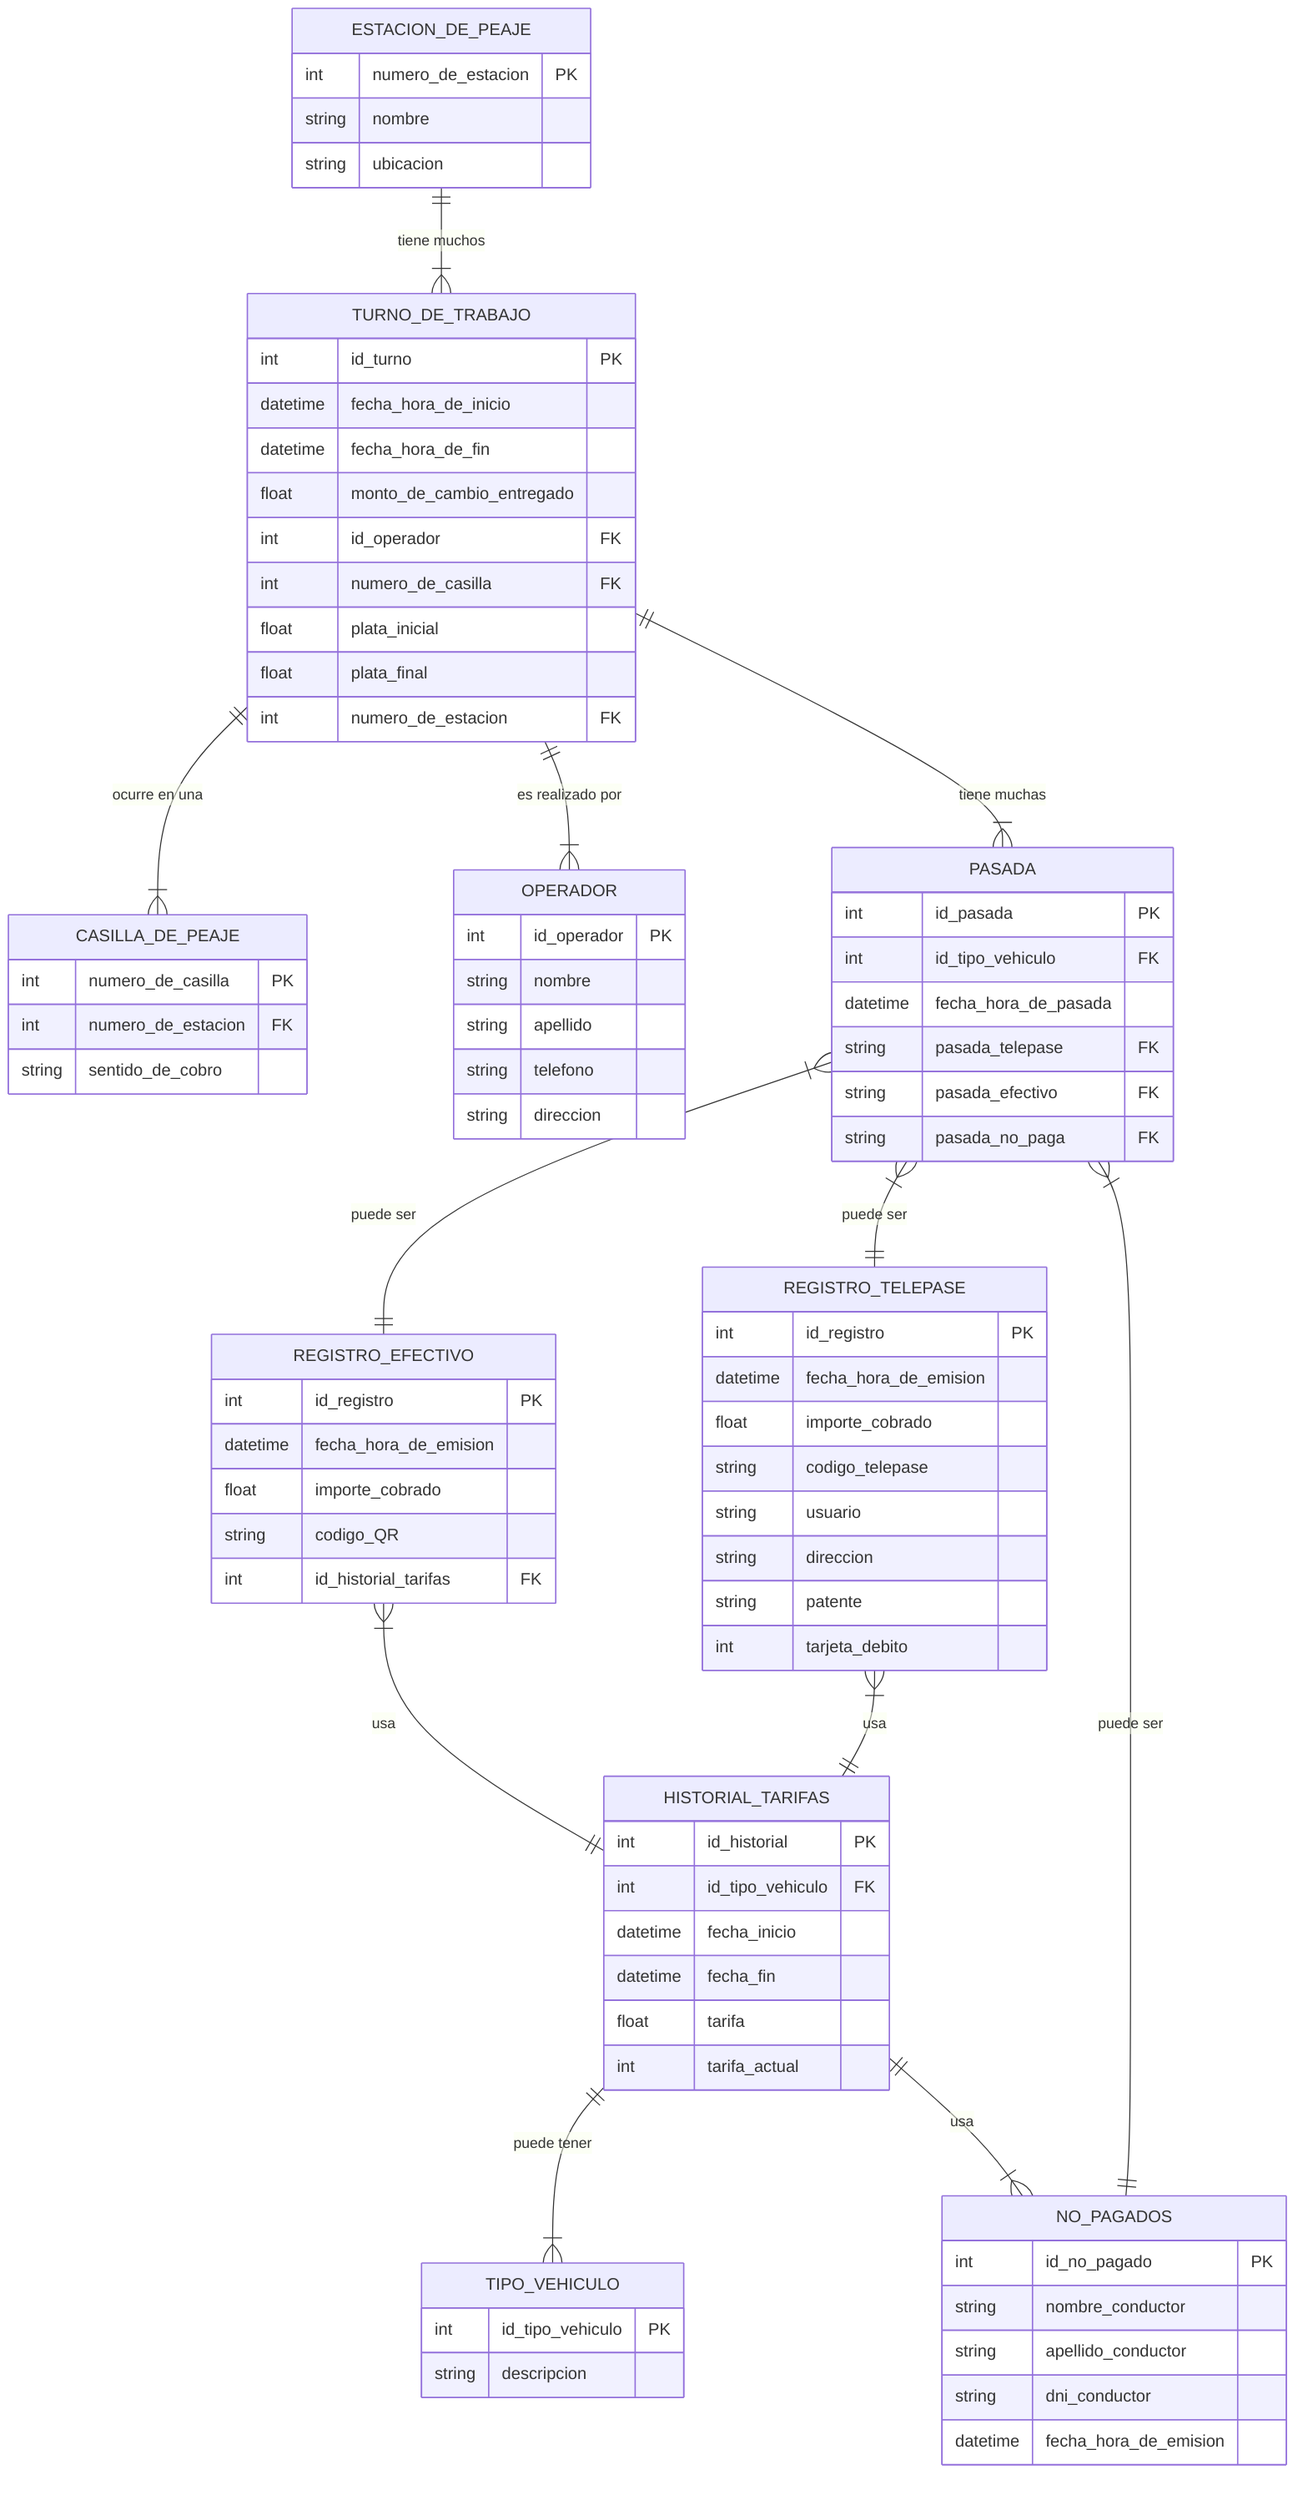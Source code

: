 erDiagram
    ESTACION_DE_PEAJE {
        int numero_de_estacion PK
        string nombre
        string ubicacion
    }

    CASILLA_DE_PEAJE {
        int numero_de_casilla PK
        int numero_de_estacion FK
        string sentido_de_cobro
    }

    OPERADOR {
        int id_operador PK
        string nombre
        string apellido
        string telefono
        string direccion
    }

    TURNO_DE_TRABAJO {
        int id_turno PK
        datetime fecha_hora_de_inicio
        datetime fecha_hora_de_fin
        float monto_de_cambio_entregado
        int id_operador FK
        int numero_de_casilla FK
        float plata_inicial
        float plata_final
        int numero_de_estacion FK
    }

    PASADA {
        int id_pasada PK
        int id_tipo_vehiculo FK
        datetime fecha_hora_de_pasada
        string pasada_telepase FK
        string  pasada_efectivo FK
        string pasada_no_paga FK
    }

    TIPO_VEHICULO {
        int id_tipo_vehiculo PK
        string descripcion
    }

    HISTORIAL_TARIFAS {
        int id_historial PK
        int id_tipo_vehiculo FK
        datetime fecha_inicio
        datetime fecha_fin
        float tarifa
        int tarifa_actual
    }

    REGISTRO_EFECTIVO {
        int id_registro PK
        datetime fecha_hora_de_emision
        float importe_cobrado
        string codigo_QR
        int id_historial_tarifas FK
    }

    REGISTRO_TELEPASE {
        int id_registro PK
        datetime fecha_hora_de_emision
        float importe_cobrado
        string codigo_telepase
        string usuario
        string direccion
        string patente
        int tarjeta_debito
    }

    NO_PAGADOS {
        int id_no_pagado PK
        string nombre_conductor
        string apellido_conductor
        string dni_conductor
        datetime fecha_hora_de_emision
    }

ESTACION_DE_PEAJE || --|{ TURNO_DE_TRABAJO : "tiene muchos"
TURNO_DE_TRABAJO || --|{ CASILLA_DE_PEAJE : "ocurre en una"
TURNO_DE_TRABAJO || --|{ OPERADOR : "es realizado por"
TURNO_DE_TRABAJO || --|{ PASADA : "tiene muchas"
PASADA }| --||REGISTRO_EFECTIVO : "puede ser"
PASADA }| --|| REGISTRO_TELEPASE : "puede ser"
PASADA }| --|| NO_PAGADOS : "puede ser"
REGISTRO_EFECTIVO }| --|| HISTORIAL_TARIFAS : "usa"
REGISTRO_TELEPASE }| --|| HISTORIAL_TARIFAS : "usa"
HISTORIAL_TARIFAS || -- |{ TIPO_VEHICULO :"puede tener"
HISTORIAL_TARIFAS || --|{ NO_PAGADOS :"usa"